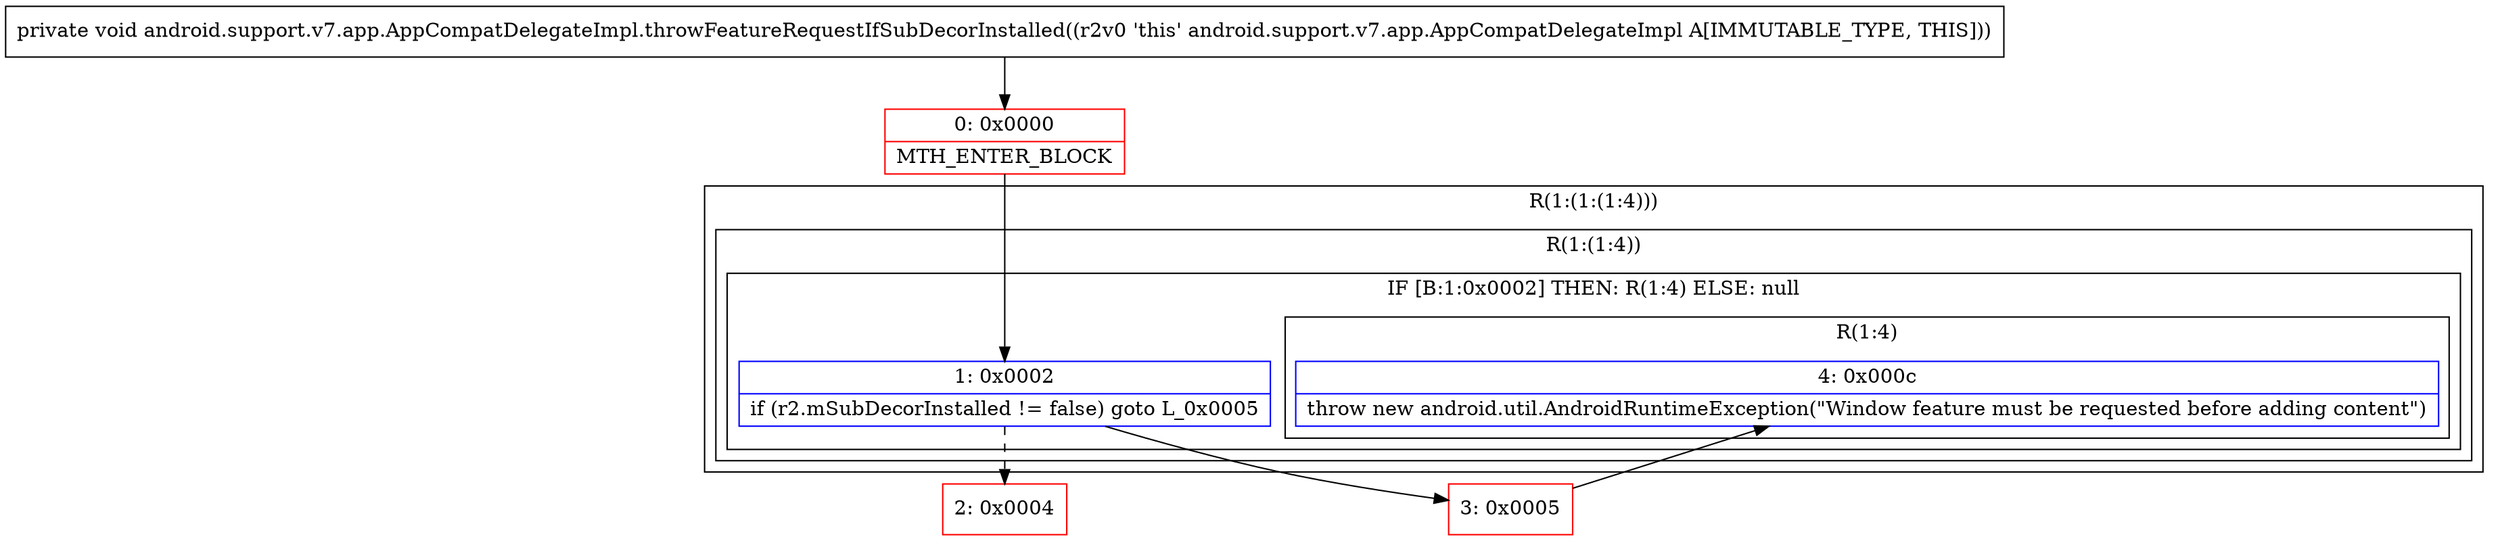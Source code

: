 digraph "CFG forandroid.support.v7.app.AppCompatDelegateImpl.throwFeatureRequestIfSubDecorInstalled()V" {
subgraph cluster_Region_301398119 {
label = "R(1:(1:(1:4)))";
node [shape=record,color=blue];
subgraph cluster_Region_1920413467 {
label = "R(1:(1:4))";
node [shape=record,color=blue];
subgraph cluster_IfRegion_1848872214 {
label = "IF [B:1:0x0002] THEN: R(1:4) ELSE: null";
node [shape=record,color=blue];
Node_1 [shape=record,label="{1\:\ 0x0002|if (r2.mSubDecorInstalled != false) goto L_0x0005\l}"];
subgraph cluster_Region_478086284 {
label = "R(1:4)";
node [shape=record,color=blue];
Node_4 [shape=record,label="{4\:\ 0x000c|throw new android.util.AndroidRuntimeException(\"Window feature must be requested before adding content\")\l}"];
}
}
}
}
Node_0 [shape=record,color=red,label="{0\:\ 0x0000|MTH_ENTER_BLOCK\l}"];
Node_2 [shape=record,color=red,label="{2\:\ 0x0004}"];
Node_3 [shape=record,color=red,label="{3\:\ 0x0005}"];
MethodNode[shape=record,label="{private void android.support.v7.app.AppCompatDelegateImpl.throwFeatureRequestIfSubDecorInstalled((r2v0 'this' android.support.v7.app.AppCompatDelegateImpl A[IMMUTABLE_TYPE, THIS])) }"];
MethodNode -> Node_0;
Node_1 -> Node_2[style=dashed];
Node_1 -> Node_3;
Node_0 -> Node_1;
Node_3 -> Node_4;
}

